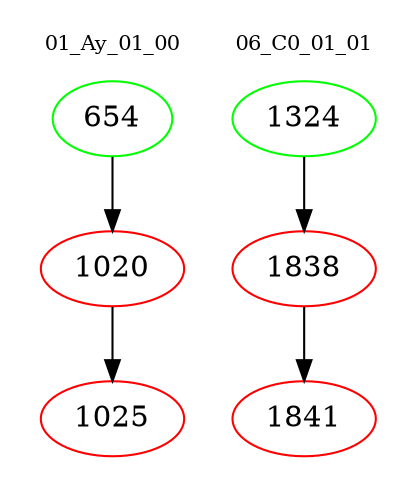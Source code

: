digraph{
subgraph cluster_0 {
color = white
label = "01_Ay_01_00";
fontsize=10;
T0_654 [label="654", color="green"]
T0_654 -> T0_1020 [color="black"]
T0_1020 [label="1020", color="red"]
T0_1020 -> T0_1025 [color="black"]
T0_1025 [label="1025", color="red"]
}
subgraph cluster_1 {
color = white
label = "06_C0_01_01";
fontsize=10;
T1_1324 [label="1324", color="green"]
T1_1324 -> T1_1838 [color="black"]
T1_1838 [label="1838", color="red"]
T1_1838 -> T1_1841 [color="black"]
T1_1841 [label="1841", color="red"]
}
}
